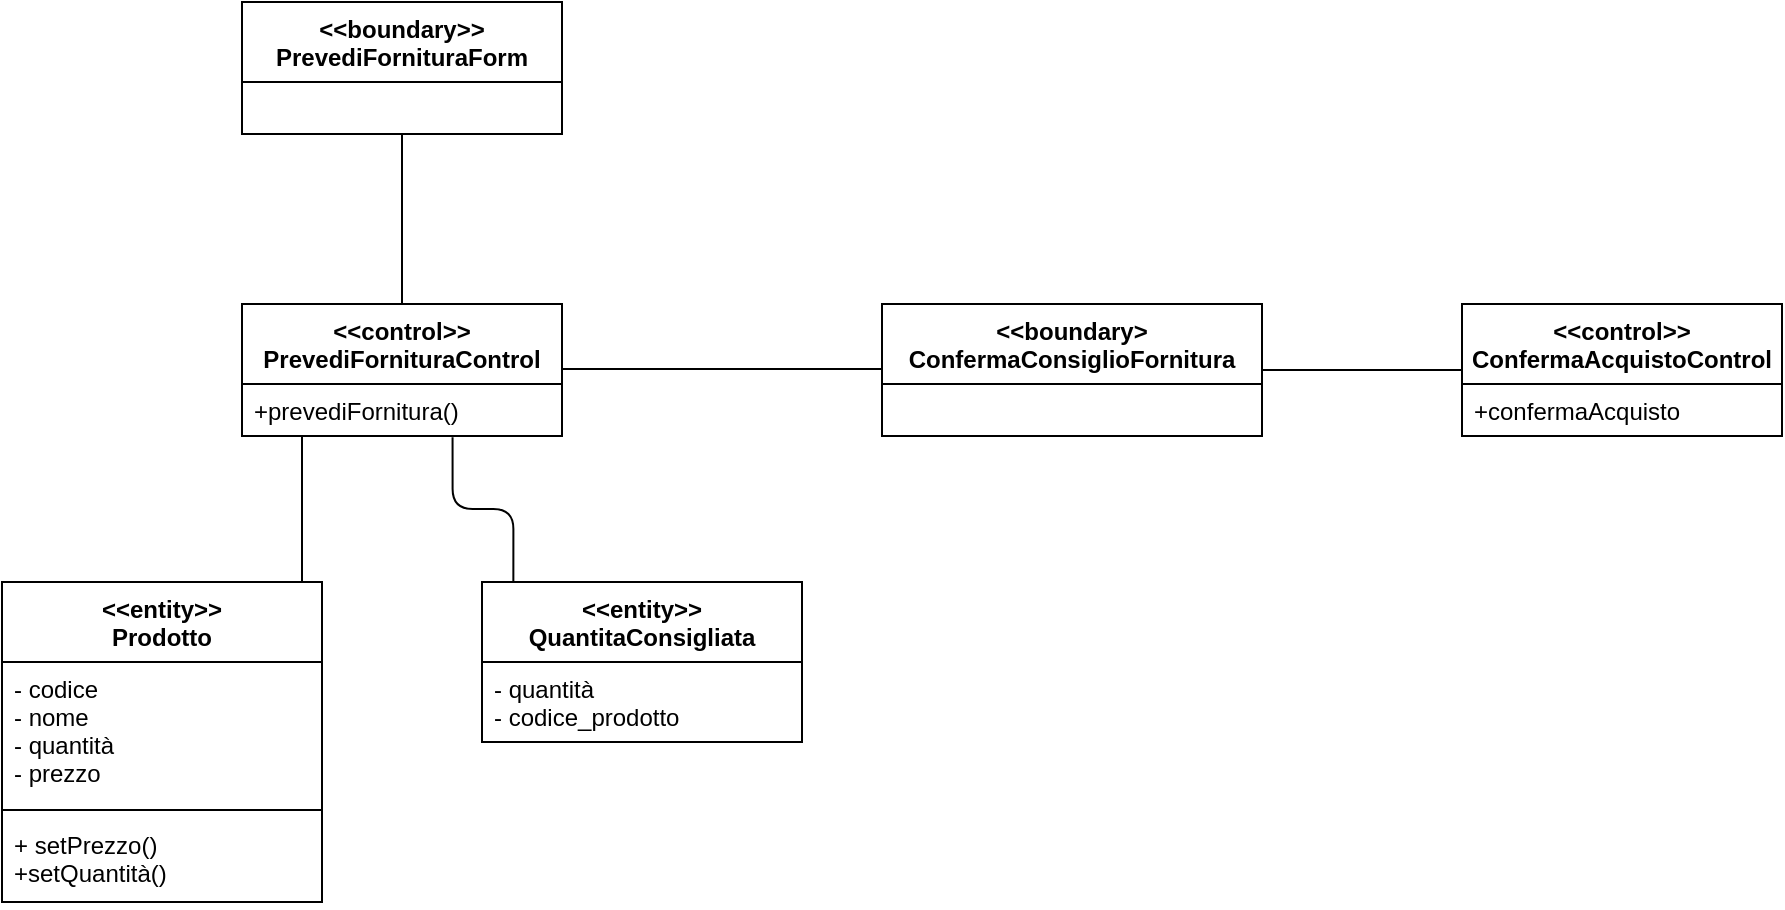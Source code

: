 <mxfile version="13.8.0"><diagram id="VEALCeUwF3XGAOeQOOFP" name="Page-1"><mxGraphModel dx="1038" dy="624" grid="1" gridSize="10" guides="1" tooltips="1" connect="1" arrows="1" fold="1" page="1" pageScale="1" pageWidth="1169" pageHeight="827" math="0" shadow="0"><root><mxCell id="0"/><mxCell id="1" parent="0"/><mxCell id="9KC7cvqpqJbSlsWIJKcX-2" value="&lt;&lt;boundary&gt;&gt;&#10;PrevediFornituraForm" style="swimlane;fontStyle=1;align=center;verticalAlign=top;childLayout=stackLayout;horizontal=1;startSize=40;horizontalStack=0;resizeParent=1;resizeParentMax=0;resizeLast=0;collapsible=1;marginBottom=0;" vertex="1" parent="1"><mxGeometry x="120" y="240" width="160" height="66" as="geometry"/></mxCell><mxCell id="9KC7cvqpqJbSlsWIJKcX-8" value="&lt;&lt;control&gt;&gt;&#10;PrevediFornituraControl" style="swimlane;fontStyle=1;align=center;verticalAlign=top;childLayout=stackLayout;horizontal=1;startSize=40;horizontalStack=0;resizeParent=1;resizeParentMax=0;resizeLast=0;collapsible=1;marginBottom=0;" vertex="1" parent="1"><mxGeometry x="120" y="391" width="160" height="66" as="geometry"/></mxCell><mxCell id="9KC7cvqpqJbSlsWIJKcX-9" value="+prevediFornitura()" style="text;strokeColor=none;fillColor=none;align=left;verticalAlign=top;spacingLeft=4;spacingRight=4;overflow=hidden;rotatable=0;points=[[0,0.5],[1,0.5]];portConstraint=eastwest;" vertex="1" parent="9KC7cvqpqJbSlsWIJKcX-8"><mxGeometry y="40" width="160" height="26" as="geometry"/></mxCell><mxCell id="9KC7cvqpqJbSlsWIJKcX-6" value="&lt;&lt;boundary&gt;&#10;ConfermaConsiglioFornitura" style="swimlane;fontStyle=1;align=center;verticalAlign=top;childLayout=stackLayout;horizontal=1;startSize=40;horizontalStack=0;resizeParent=1;resizeParentMax=0;resizeLast=0;collapsible=1;marginBottom=0;" vertex="1" parent="1"><mxGeometry x="440" y="391" width="190" height="66" as="geometry"/></mxCell><mxCell id="9KC7cvqpqJbSlsWIJKcX-22" value="" style="endArrow=none;html=1;edgeStyle=orthogonalEdgeStyle;exitX=0.5;exitY=0;exitDx=0;exitDy=0;entryX=0.5;entryY=1;entryDx=0;entryDy=0;" edge="1" parent="1" source="9KC7cvqpqJbSlsWIJKcX-8" target="9KC7cvqpqJbSlsWIJKcX-2"><mxGeometry relative="1" as="geometry"><mxPoint x="420" y="320" as="sourcePoint"/><mxPoint x="200" y="340" as="targetPoint"/><Array as="points"/></mxGeometry></mxCell><mxCell id="9KC7cvqpqJbSlsWIJKcX-18" value="&lt;&lt;entity&gt;&gt;&#10;QuantitaConsigliata" style="swimlane;fontStyle=1;align=center;verticalAlign=top;childLayout=stackLayout;horizontal=1;startSize=40;horizontalStack=0;resizeParent=1;resizeParentMax=0;resizeLast=0;collapsible=1;marginBottom=0;" vertex="1" parent="1"><mxGeometry x="240" y="530" width="160" height="80" as="geometry"/></mxCell><mxCell id="9KC7cvqpqJbSlsWIJKcX-19" value="- quantità&#10;- codice_prodotto" style="text;strokeColor=none;fillColor=none;align=left;verticalAlign=top;spacingLeft=4;spacingRight=4;overflow=hidden;rotatable=0;points=[[0,0.5],[1,0.5]];portConstraint=eastwest;" vertex="1" parent="9KC7cvqpqJbSlsWIJKcX-18"><mxGeometry y="40" width="160" height="40" as="geometry"/></mxCell><mxCell id="9KC7cvqpqJbSlsWIJKcX-14" value="&lt;&lt;entity&gt;&gt;&#10;Prodotto" style="swimlane;fontStyle=1;align=center;verticalAlign=top;childLayout=stackLayout;horizontal=1;startSize=40;horizontalStack=0;resizeParent=1;resizeParentMax=0;resizeLast=0;collapsible=1;marginBottom=0;" vertex="1" parent="1"><mxGeometry y="530" width="160" height="160" as="geometry"/></mxCell><mxCell id="9KC7cvqpqJbSlsWIJKcX-15" value="- codice&#10;- nome&#10;- quantità&#10;- prezzo" style="text;strokeColor=none;fillColor=none;align=left;verticalAlign=top;spacingLeft=4;spacingRight=4;overflow=hidden;rotatable=0;points=[[0,0.5],[1,0.5]];portConstraint=eastwest;" vertex="1" parent="9KC7cvqpqJbSlsWIJKcX-14"><mxGeometry y="40" width="160" height="70" as="geometry"/></mxCell><mxCell id="9KC7cvqpqJbSlsWIJKcX-16" value="" style="line;strokeWidth=1;fillColor=none;align=left;verticalAlign=middle;spacingTop=-1;spacingLeft=3;spacingRight=3;rotatable=0;labelPosition=right;points=[];portConstraint=eastwest;" vertex="1" parent="9KC7cvqpqJbSlsWIJKcX-14"><mxGeometry y="110" width="160" height="8" as="geometry"/></mxCell><mxCell id="9KC7cvqpqJbSlsWIJKcX-17" value="+ setPrezzo()&#10;+setQuantità()" style="text;strokeColor=none;fillColor=none;align=left;verticalAlign=top;spacingLeft=4;spacingRight=4;overflow=hidden;rotatable=0;points=[[0,0.5],[1,0.5]];portConstraint=eastwest;" vertex="1" parent="9KC7cvqpqJbSlsWIJKcX-14"><mxGeometry y="118" width="160" height="42" as="geometry"/></mxCell><mxCell id="9KC7cvqpqJbSlsWIJKcX-28" value="" style="endArrow=none;html=1;edgeStyle=orthogonalEdgeStyle;" edge="1" parent="1" source="9KC7cvqpqJbSlsWIJKcX-9"><mxGeometry relative="1" as="geometry"><mxPoint x="150" y="460" as="sourcePoint"/><mxPoint x="150" y="530" as="targetPoint"/><Array as="points"><mxPoint x="150" y="530"/></Array></mxGeometry></mxCell><mxCell id="9KC7cvqpqJbSlsWIJKcX-29" value="" style="endArrow=none;html=1;edgeStyle=orthogonalEdgeStyle;exitX=0.658;exitY=1.023;exitDx=0;exitDy=0;entryX=0.098;entryY=-0.005;entryDx=0;entryDy=0;exitPerimeter=0;entryPerimeter=0;" edge="1" parent="1" source="9KC7cvqpqJbSlsWIJKcX-9" target="9KC7cvqpqJbSlsWIJKcX-18"><mxGeometry relative="1" as="geometry"><mxPoint x="358.88" y="428.01" as="sourcePoint"/><mxPoint x="320" y="530" as="targetPoint"/><Array as="points"/></mxGeometry></mxCell><mxCell id="9KC7cvqpqJbSlsWIJKcX-30" value="" style="endArrow=none;html=1;edgeStyle=orthogonalEdgeStyle;" edge="1" parent="1"><mxGeometry relative="1" as="geometry"><mxPoint x="280" y="423.5" as="sourcePoint"/><mxPoint x="440" y="423.5" as="targetPoint"/></mxGeometry></mxCell><mxCell id="9KC7cvqpqJbSlsWIJKcX-12" value="&lt;&lt;control&gt;&gt;&#10;ConfermaAcquistoControl" style="swimlane;fontStyle=1;align=center;verticalAlign=top;childLayout=stackLayout;horizontal=1;startSize=40;horizontalStack=0;resizeParent=1;resizeParentMax=0;resizeLast=0;collapsible=1;marginBottom=0;" vertex="1" parent="1"><mxGeometry x="730" y="391" width="160" height="66" as="geometry"/></mxCell><mxCell id="9KC7cvqpqJbSlsWIJKcX-13" value="+confermaAcquisto" style="text;strokeColor=none;fillColor=none;align=left;verticalAlign=top;spacingLeft=4;spacingRight=4;overflow=hidden;rotatable=0;points=[[0,0.5],[1,0.5]];portConstraint=eastwest;" vertex="1" parent="9KC7cvqpqJbSlsWIJKcX-12"><mxGeometry y="40" width="160" height="26" as="geometry"/></mxCell><mxCell id="9KC7cvqpqJbSlsWIJKcX-33" value="" style="endArrow=none;html=1;edgeStyle=orthogonalEdgeStyle;exitX=1;exitY=0.5;exitDx=0;exitDy=0;" edge="1" parent="1" source="9KC7cvqpqJbSlsWIJKcX-6"><mxGeometry relative="1" as="geometry"><mxPoint x="640" y="330" as="sourcePoint"/><mxPoint x="730" y="424" as="targetPoint"/></mxGeometry></mxCell></root></mxGraphModel></diagram></mxfile>